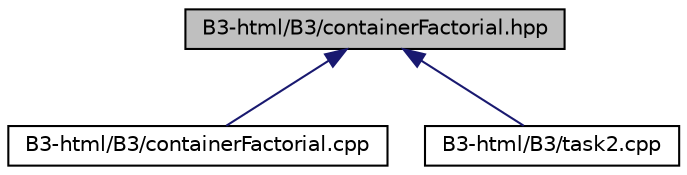 digraph "B3-html/B3/containerFactorial.hpp"
{
 // LATEX_PDF_SIZE
  edge [fontname="Helvetica",fontsize="10",labelfontname="Helvetica",labelfontsize="10"];
  node [fontname="Helvetica",fontsize="10",shape=record];
  Node1 [label="B3-html/B3/containerFactorial.hpp",height=0.2,width=0.4,color="black", fillcolor="grey75", style="filled", fontcolor="black",tooltip=" "];
  Node1 -> Node2 [dir="back",color="midnightblue",fontsize="10",style="solid",fontname="Helvetica"];
  Node2 [label="B3-html/B3/containerFactorial.cpp",height=0.2,width=0.4,color="black", fillcolor="white", style="filled",URL="$container_factorial_8cpp.html",tooltip=" "];
  Node1 -> Node3 [dir="back",color="midnightblue",fontsize="10",style="solid",fontname="Helvetica"];
  Node3 [label="B3-html/B3/task2.cpp",height=0.2,width=0.4,color="black", fillcolor="white", style="filled",URL="$task2_8cpp.html",tooltip=" "];
}
